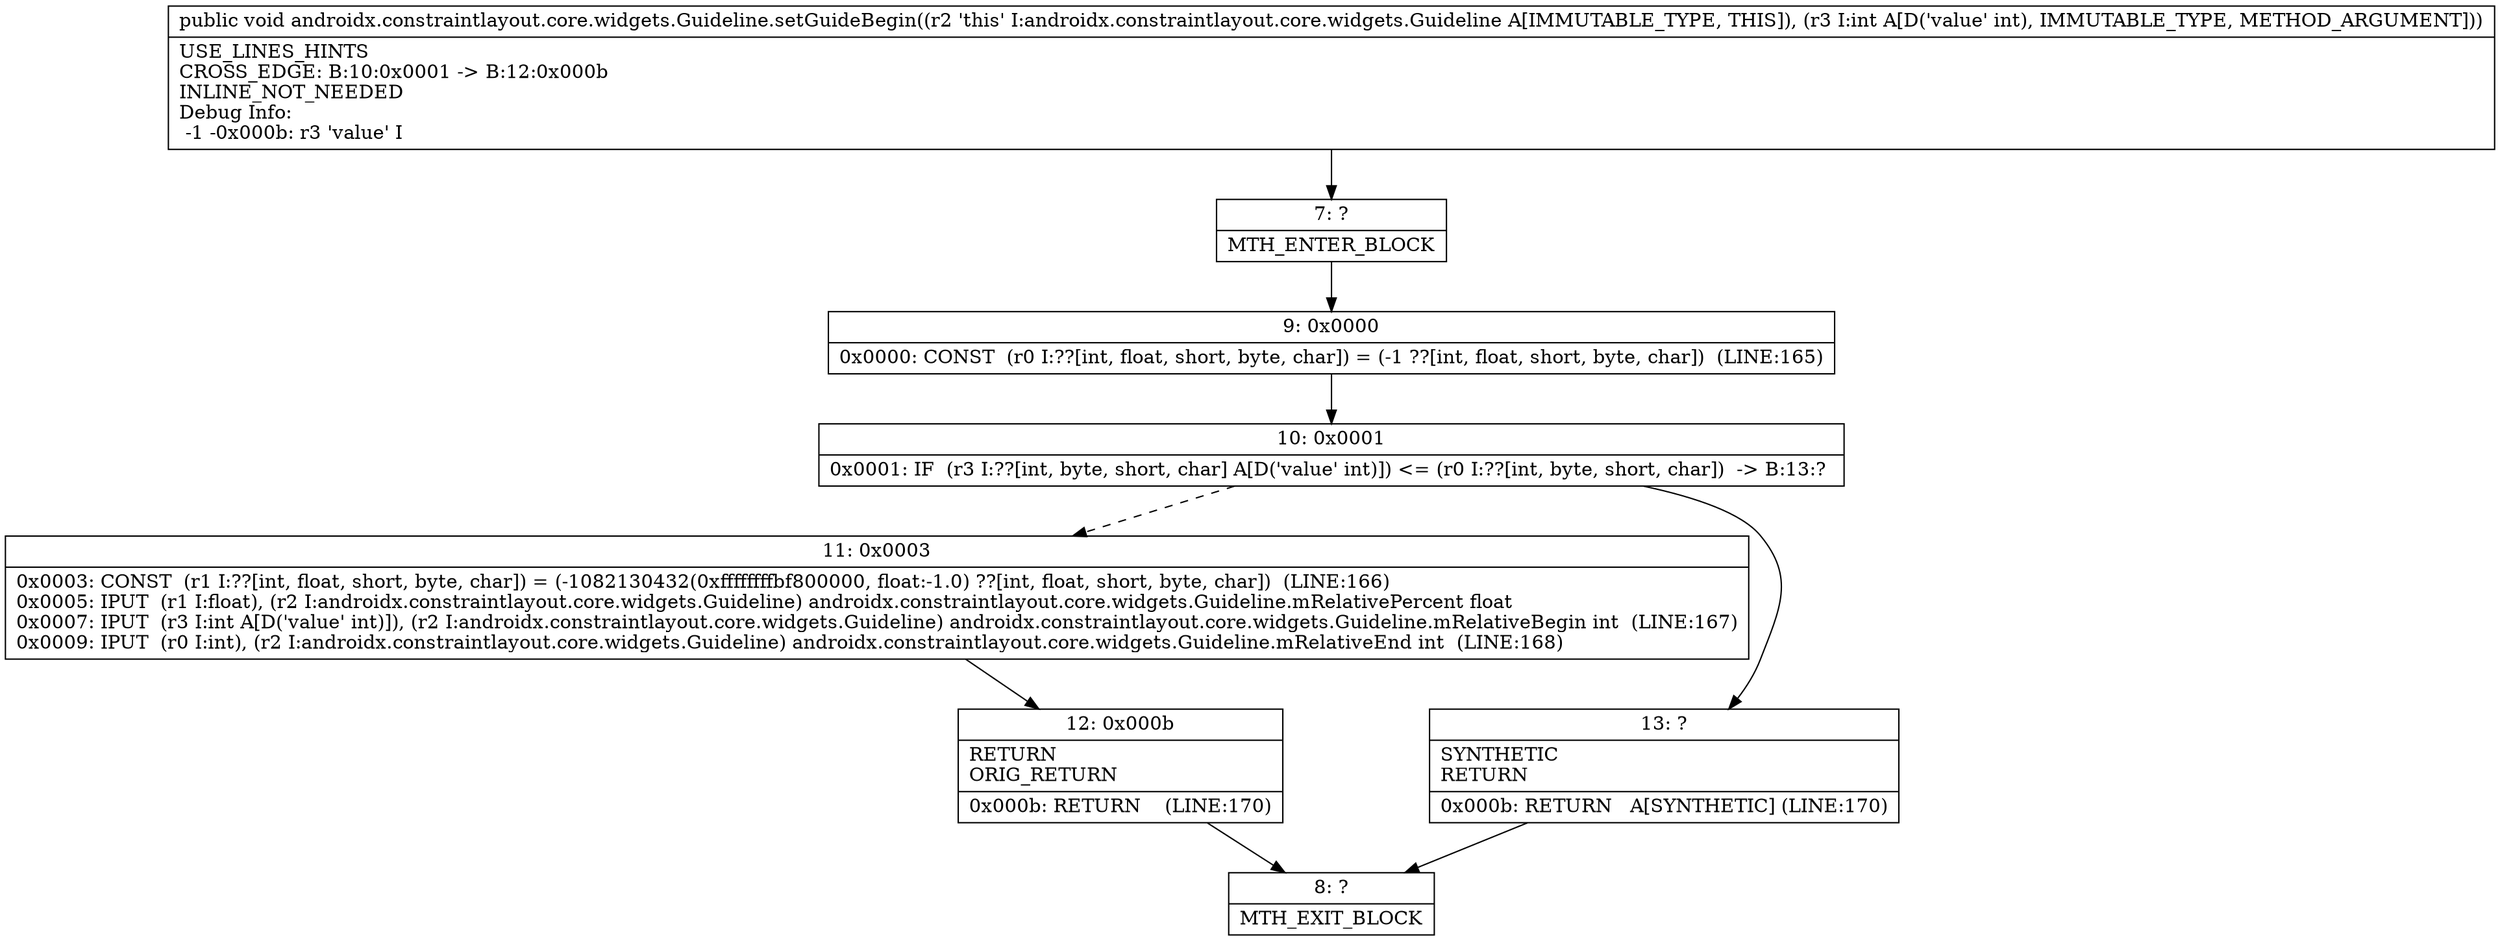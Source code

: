 digraph "CFG forandroidx.constraintlayout.core.widgets.Guideline.setGuideBegin(I)V" {
Node_7 [shape=record,label="{7\:\ ?|MTH_ENTER_BLOCK\l}"];
Node_9 [shape=record,label="{9\:\ 0x0000|0x0000: CONST  (r0 I:??[int, float, short, byte, char]) = (\-1 ??[int, float, short, byte, char])  (LINE:165)\l}"];
Node_10 [shape=record,label="{10\:\ 0x0001|0x0001: IF  (r3 I:??[int, byte, short, char] A[D('value' int)]) \<= (r0 I:??[int, byte, short, char])  \-\> B:13:? \l}"];
Node_11 [shape=record,label="{11\:\ 0x0003|0x0003: CONST  (r1 I:??[int, float, short, byte, char]) = (\-1082130432(0xffffffffbf800000, float:\-1.0) ??[int, float, short, byte, char])  (LINE:166)\l0x0005: IPUT  (r1 I:float), (r2 I:androidx.constraintlayout.core.widgets.Guideline) androidx.constraintlayout.core.widgets.Guideline.mRelativePercent float \l0x0007: IPUT  (r3 I:int A[D('value' int)]), (r2 I:androidx.constraintlayout.core.widgets.Guideline) androidx.constraintlayout.core.widgets.Guideline.mRelativeBegin int  (LINE:167)\l0x0009: IPUT  (r0 I:int), (r2 I:androidx.constraintlayout.core.widgets.Guideline) androidx.constraintlayout.core.widgets.Guideline.mRelativeEnd int  (LINE:168)\l}"];
Node_12 [shape=record,label="{12\:\ 0x000b|RETURN\lORIG_RETURN\l|0x000b: RETURN    (LINE:170)\l}"];
Node_8 [shape=record,label="{8\:\ ?|MTH_EXIT_BLOCK\l}"];
Node_13 [shape=record,label="{13\:\ ?|SYNTHETIC\lRETURN\l|0x000b: RETURN   A[SYNTHETIC] (LINE:170)\l}"];
MethodNode[shape=record,label="{public void androidx.constraintlayout.core.widgets.Guideline.setGuideBegin((r2 'this' I:androidx.constraintlayout.core.widgets.Guideline A[IMMUTABLE_TYPE, THIS]), (r3 I:int A[D('value' int), IMMUTABLE_TYPE, METHOD_ARGUMENT]))  | USE_LINES_HINTS\lCROSS_EDGE: B:10:0x0001 \-\> B:12:0x000b\lINLINE_NOT_NEEDED\lDebug Info:\l  \-1 \-0x000b: r3 'value' I\l}"];
MethodNode -> Node_7;Node_7 -> Node_9;
Node_9 -> Node_10;
Node_10 -> Node_11[style=dashed];
Node_10 -> Node_13;
Node_11 -> Node_12;
Node_12 -> Node_8;
Node_13 -> Node_8;
}

